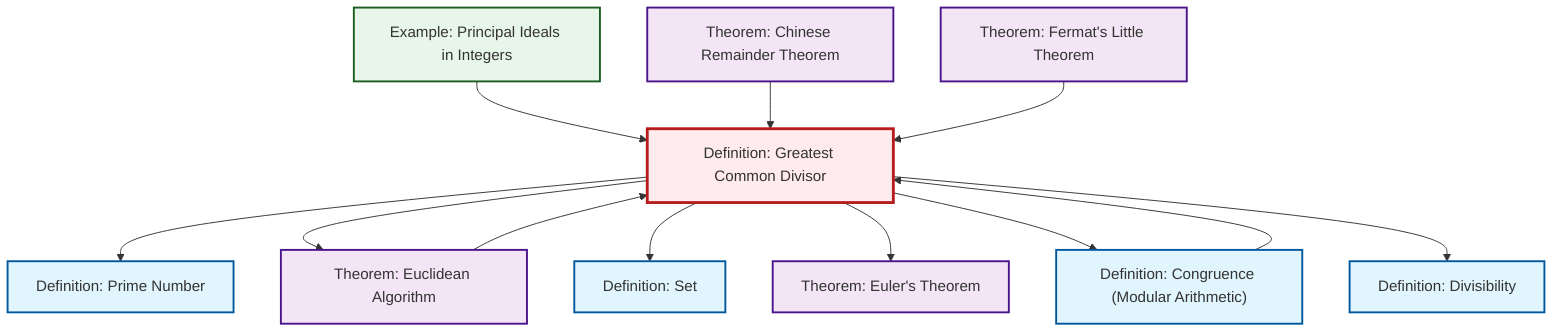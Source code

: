graph TD
    classDef definition fill:#e1f5fe,stroke:#01579b,stroke-width:2px
    classDef theorem fill:#f3e5f5,stroke:#4a148c,stroke-width:2px
    classDef axiom fill:#fff3e0,stroke:#e65100,stroke-width:2px
    classDef example fill:#e8f5e9,stroke:#1b5e20,stroke-width:2px
    classDef current fill:#ffebee,stroke:#b71c1c,stroke-width:3px
    def-prime["Definition: Prime Number"]:::definition
    def-gcd["Definition: Greatest Common Divisor"]:::definition
    def-set["Definition: Set"]:::definition
    ex-principal-ideal["Example: Principal Ideals in Integers"]:::example
    def-divisibility["Definition: Divisibility"]:::definition
    thm-chinese-remainder["Theorem: Chinese Remainder Theorem"]:::theorem
    def-congruence["Definition: Congruence (Modular Arithmetic)"]:::definition
    thm-euler["Theorem: Euler's Theorem"]:::theorem
    thm-fermat-little["Theorem: Fermat's Little Theorem"]:::theorem
    thm-euclidean-algorithm["Theorem: Euclidean Algorithm"]:::theorem
    thm-euclidean-algorithm --> def-gcd
    def-gcd --> def-prime
    def-gcd --> thm-euclidean-algorithm
    def-congruence --> def-gcd
    ex-principal-ideal --> def-gcd
    def-gcd --> def-set
    thm-chinese-remainder --> def-gcd
    thm-fermat-little --> def-gcd
    def-gcd --> thm-euler
    def-gcd --> def-congruence
    def-gcd --> def-divisibility
    class def-gcd current